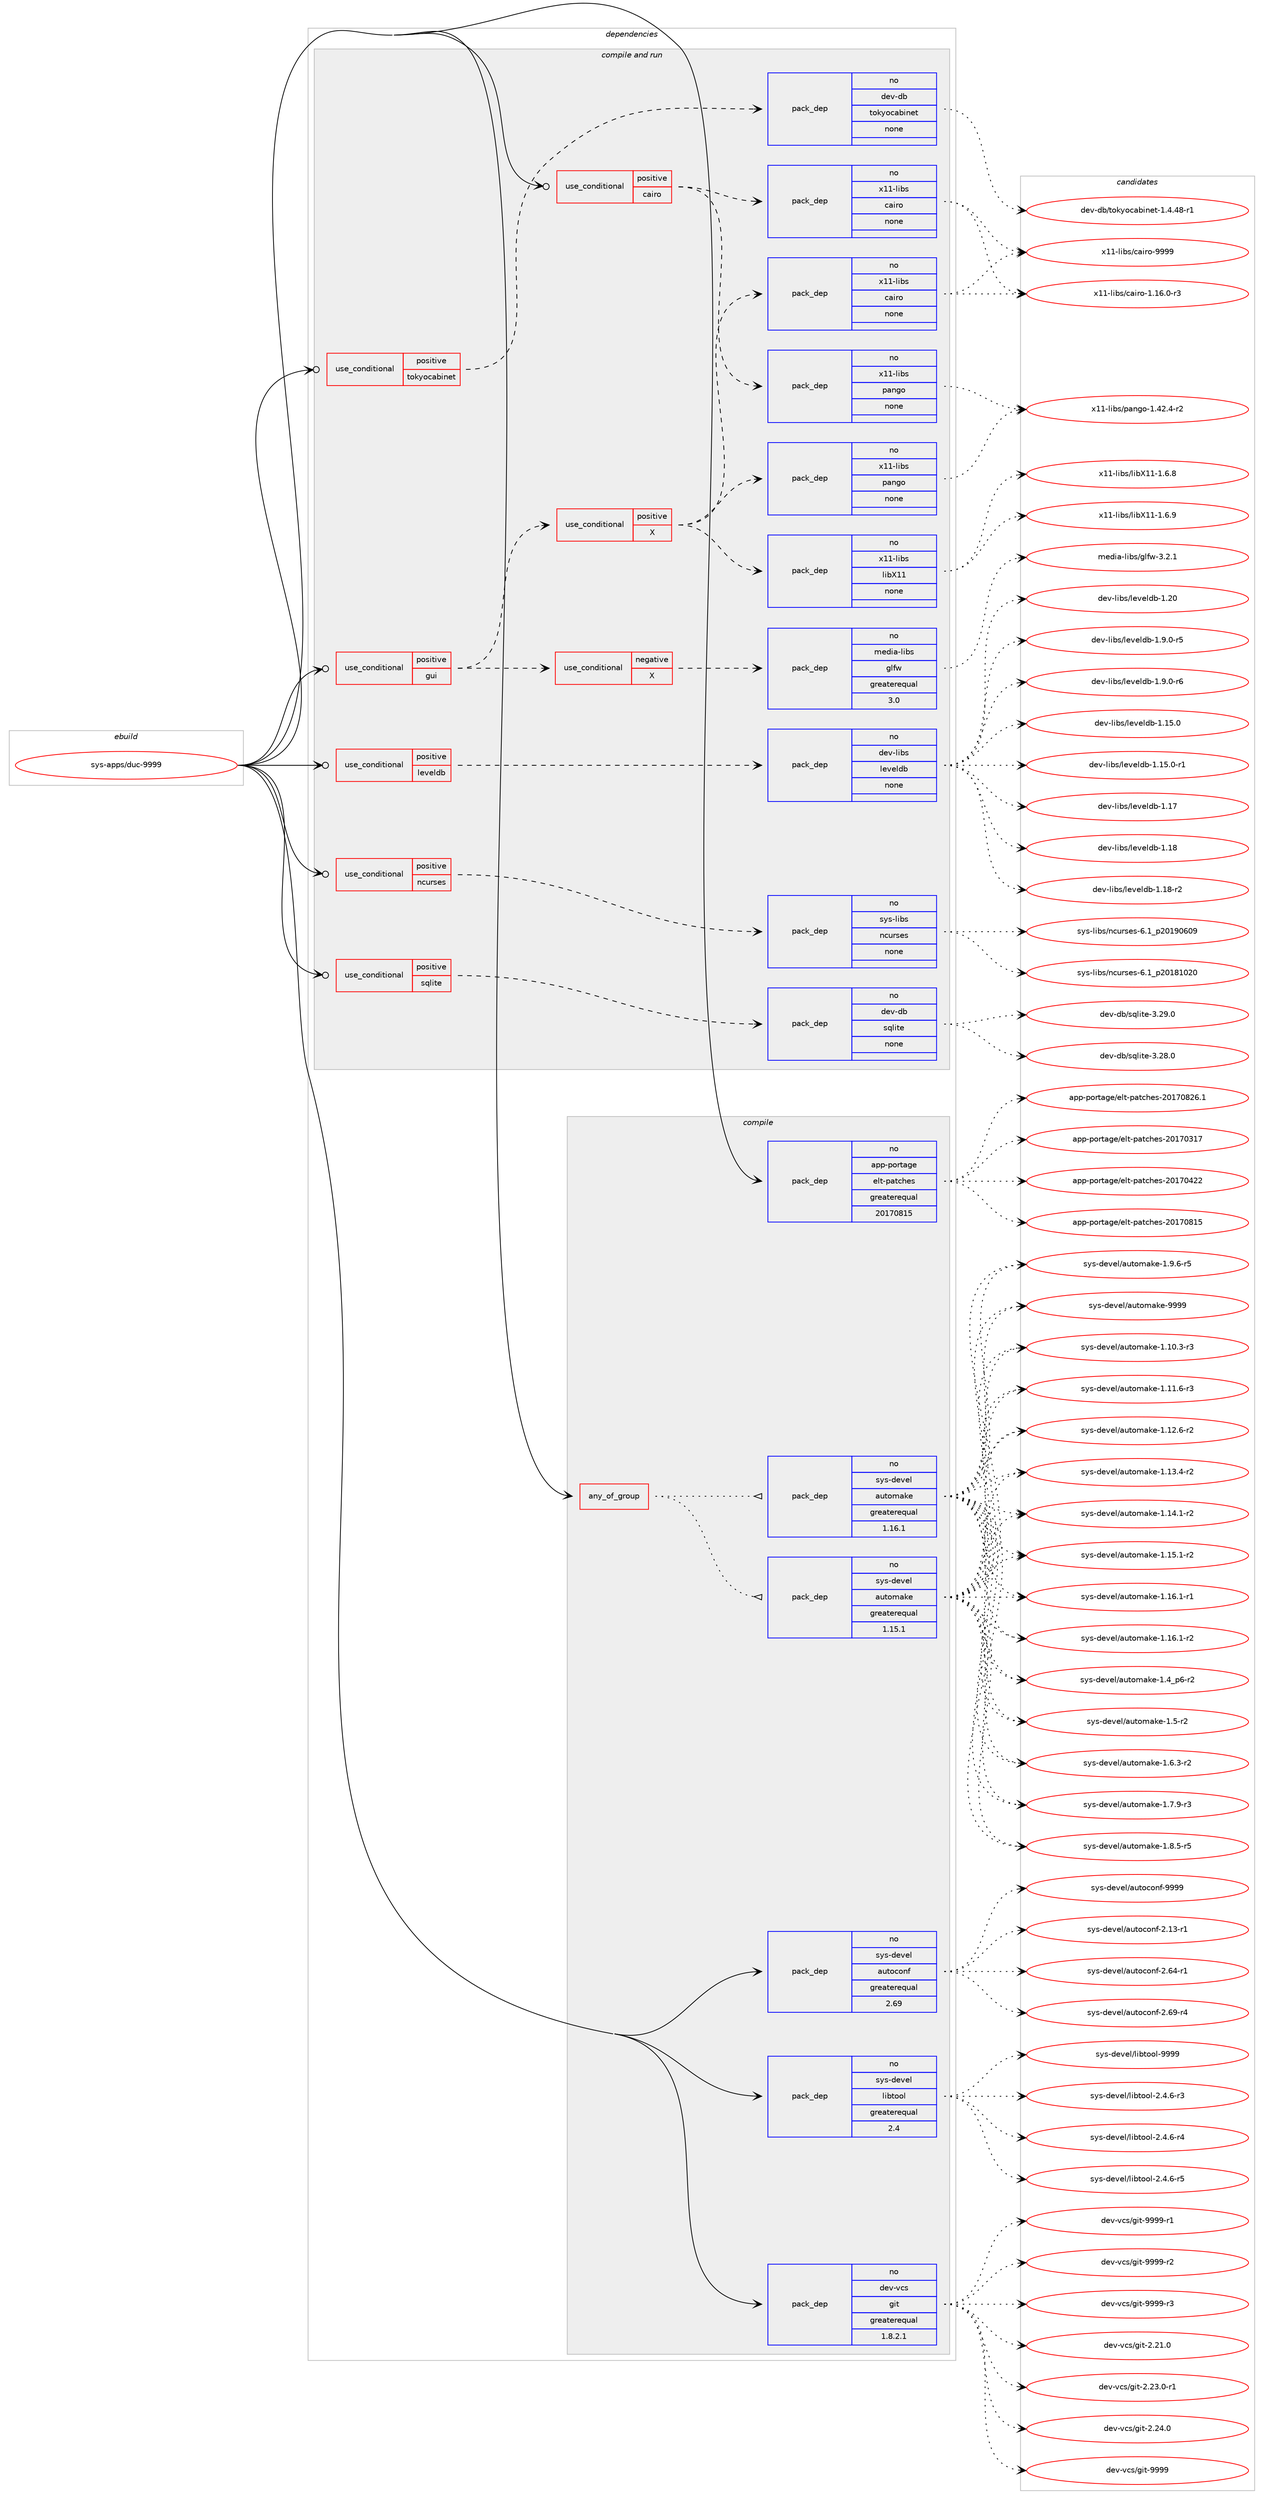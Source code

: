 digraph prolog {

# *************
# Graph options
# *************

newrank=true;
concentrate=true;
compound=true;
graph [rankdir=LR,fontname=Helvetica,fontsize=10,ranksep=1.5];#, ranksep=2.5, nodesep=0.2];
edge  [arrowhead=vee];
node  [fontname=Helvetica,fontsize=10];

# **********
# The ebuild
# **********

subgraph cluster_leftcol {
color=gray;
rank=same;
label=<<i>ebuild</i>>;
id [label="sys-apps/duc-9999", color=red, width=4, href="../sys-apps/duc-9999.svg"];
}

# ****************
# The dependencies
# ****************

subgraph cluster_midcol {
color=gray;
label=<<i>dependencies</i>>;
subgraph cluster_compile {
fillcolor="#eeeeee";
style=filled;
label=<<i>compile</i>>;
subgraph any14807 {
dependency874207 [label=<<TABLE BORDER="0" CELLBORDER="1" CELLSPACING="0" CELLPADDING="4"><TR><TD CELLPADDING="10">any_of_group</TD></TR></TABLE>>, shape=none, color=red];subgraph pack648481 {
dependency874208 [label=<<TABLE BORDER="0" CELLBORDER="1" CELLSPACING="0" CELLPADDING="4" WIDTH="220"><TR><TD ROWSPAN="6" CELLPADDING="30">pack_dep</TD></TR><TR><TD WIDTH="110">no</TD></TR><TR><TD>sys-devel</TD></TR><TR><TD>automake</TD></TR><TR><TD>greaterequal</TD></TR><TR><TD>1.16.1</TD></TR></TABLE>>, shape=none, color=blue];
}
dependency874207:e -> dependency874208:w [weight=20,style="dotted",arrowhead="oinv"];
subgraph pack648482 {
dependency874209 [label=<<TABLE BORDER="0" CELLBORDER="1" CELLSPACING="0" CELLPADDING="4" WIDTH="220"><TR><TD ROWSPAN="6" CELLPADDING="30">pack_dep</TD></TR><TR><TD WIDTH="110">no</TD></TR><TR><TD>sys-devel</TD></TR><TR><TD>automake</TD></TR><TR><TD>greaterequal</TD></TR><TR><TD>1.15.1</TD></TR></TABLE>>, shape=none, color=blue];
}
dependency874207:e -> dependency874209:w [weight=20,style="dotted",arrowhead="oinv"];
}
id:e -> dependency874207:w [weight=20,style="solid",arrowhead="vee"];
subgraph pack648483 {
dependency874210 [label=<<TABLE BORDER="0" CELLBORDER="1" CELLSPACING="0" CELLPADDING="4" WIDTH="220"><TR><TD ROWSPAN="6" CELLPADDING="30">pack_dep</TD></TR><TR><TD WIDTH="110">no</TD></TR><TR><TD>app-portage</TD></TR><TR><TD>elt-patches</TD></TR><TR><TD>greaterequal</TD></TR><TR><TD>20170815</TD></TR></TABLE>>, shape=none, color=blue];
}
id:e -> dependency874210:w [weight=20,style="solid",arrowhead="vee"];
subgraph pack648484 {
dependency874211 [label=<<TABLE BORDER="0" CELLBORDER="1" CELLSPACING="0" CELLPADDING="4" WIDTH="220"><TR><TD ROWSPAN="6" CELLPADDING="30">pack_dep</TD></TR><TR><TD WIDTH="110">no</TD></TR><TR><TD>dev-vcs</TD></TR><TR><TD>git</TD></TR><TR><TD>greaterequal</TD></TR><TR><TD>1.8.2.1</TD></TR></TABLE>>, shape=none, color=blue];
}
id:e -> dependency874211:w [weight=20,style="solid",arrowhead="vee"];
subgraph pack648485 {
dependency874212 [label=<<TABLE BORDER="0" CELLBORDER="1" CELLSPACING="0" CELLPADDING="4" WIDTH="220"><TR><TD ROWSPAN="6" CELLPADDING="30">pack_dep</TD></TR><TR><TD WIDTH="110">no</TD></TR><TR><TD>sys-devel</TD></TR><TR><TD>autoconf</TD></TR><TR><TD>greaterequal</TD></TR><TR><TD>2.69</TD></TR></TABLE>>, shape=none, color=blue];
}
id:e -> dependency874212:w [weight=20,style="solid",arrowhead="vee"];
subgraph pack648486 {
dependency874213 [label=<<TABLE BORDER="0" CELLBORDER="1" CELLSPACING="0" CELLPADDING="4" WIDTH="220"><TR><TD ROWSPAN="6" CELLPADDING="30">pack_dep</TD></TR><TR><TD WIDTH="110">no</TD></TR><TR><TD>sys-devel</TD></TR><TR><TD>libtool</TD></TR><TR><TD>greaterequal</TD></TR><TR><TD>2.4</TD></TR></TABLE>>, shape=none, color=blue];
}
id:e -> dependency874213:w [weight=20,style="solid",arrowhead="vee"];
}
subgraph cluster_compileandrun {
fillcolor="#eeeeee";
style=filled;
label=<<i>compile and run</i>>;
subgraph cond210396 {
dependency874214 [label=<<TABLE BORDER="0" CELLBORDER="1" CELLSPACING="0" CELLPADDING="4"><TR><TD ROWSPAN="3" CELLPADDING="10">use_conditional</TD></TR><TR><TD>positive</TD></TR><TR><TD>cairo</TD></TR></TABLE>>, shape=none, color=red];
subgraph pack648487 {
dependency874215 [label=<<TABLE BORDER="0" CELLBORDER="1" CELLSPACING="0" CELLPADDING="4" WIDTH="220"><TR><TD ROWSPAN="6" CELLPADDING="30">pack_dep</TD></TR><TR><TD WIDTH="110">no</TD></TR><TR><TD>x11-libs</TD></TR><TR><TD>cairo</TD></TR><TR><TD>none</TD></TR><TR><TD></TD></TR></TABLE>>, shape=none, color=blue];
}
dependency874214:e -> dependency874215:w [weight=20,style="dashed",arrowhead="vee"];
subgraph pack648488 {
dependency874216 [label=<<TABLE BORDER="0" CELLBORDER="1" CELLSPACING="0" CELLPADDING="4" WIDTH="220"><TR><TD ROWSPAN="6" CELLPADDING="30">pack_dep</TD></TR><TR><TD WIDTH="110">no</TD></TR><TR><TD>x11-libs</TD></TR><TR><TD>pango</TD></TR><TR><TD>none</TD></TR><TR><TD></TD></TR></TABLE>>, shape=none, color=blue];
}
dependency874214:e -> dependency874216:w [weight=20,style="dashed",arrowhead="vee"];
}
id:e -> dependency874214:w [weight=20,style="solid",arrowhead="odotvee"];
subgraph cond210397 {
dependency874217 [label=<<TABLE BORDER="0" CELLBORDER="1" CELLSPACING="0" CELLPADDING="4"><TR><TD ROWSPAN="3" CELLPADDING="10">use_conditional</TD></TR><TR><TD>positive</TD></TR><TR><TD>gui</TD></TR></TABLE>>, shape=none, color=red];
subgraph cond210398 {
dependency874218 [label=<<TABLE BORDER="0" CELLBORDER="1" CELLSPACING="0" CELLPADDING="4"><TR><TD ROWSPAN="3" CELLPADDING="10">use_conditional</TD></TR><TR><TD>positive</TD></TR><TR><TD>X</TD></TR></TABLE>>, shape=none, color=red];
subgraph pack648489 {
dependency874219 [label=<<TABLE BORDER="0" CELLBORDER="1" CELLSPACING="0" CELLPADDING="4" WIDTH="220"><TR><TD ROWSPAN="6" CELLPADDING="30">pack_dep</TD></TR><TR><TD WIDTH="110">no</TD></TR><TR><TD>x11-libs</TD></TR><TR><TD>cairo</TD></TR><TR><TD>none</TD></TR><TR><TD></TD></TR></TABLE>>, shape=none, color=blue];
}
dependency874218:e -> dependency874219:w [weight=20,style="dashed",arrowhead="vee"];
subgraph pack648490 {
dependency874220 [label=<<TABLE BORDER="0" CELLBORDER="1" CELLSPACING="0" CELLPADDING="4" WIDTH="220"><TR><TD ROWSPAN="6" CELLPADDING="30">pack_dep</TD></TR><TR><TD WIDTH="110">no</TD></TR><TR><TD>x11-libs</TD></TR><TR><TD>libX11</TD></TR><TR><TD>none</TD></TR><TR><TD></TD></TR></TABLE>>, shape=none, color=blue];
}
dependency874218:e -> dependency874220:w [weight=20,style="dashed",arrowhead="vee"];
subgraph pack648491 {
dependency874221 [label=<<TABLE BORDER="0" CELLBORDER="1" CELLSPACING="0" CELLPADDING="4" WIDTH="220"><TR><TD ROWSPAN="6" CELLPADDING="30">pack_dep</TD></TR><TR><TD WIDTH="110">no</TD></TR><TR><TD>x11-libs</TD></TR><TR><TD>pango</TD></TR><TR><TD>none</TD></TR><TR><TD></TD></TR></TABLE>>, shape=none, color=blue];
}
dependency874218:e -> dependency874221:w [weight=20,style="dashed",arrowhead="vee"];
}
dependency874217:e -> dependency874218:w [weight=20,style="dashed",arrowhead="vee"];
subgraph cond210399 {
dependency874222 [label=<<TABLE BORDER="0" CELLBORDER="1" CELLSPACING="0" CELLPADDING="4"><TR><TD ROWSPAN="3" CELLPADDING="10">use_conditional</TD></TR><TR><TD>negative</TD></TR><TR><TD>X</TD></TR></TABLE>>, shape=none, color=red];
subgraph pack648492 {
dependency874223 [label=<<TABLE BORDER="0" CELLBORDER="1" CELLSPACING="0" CELLPADDING="4" WIDTH="220"><TR><TD ROWSPAN="6" CELLPADDING="30">pack_dep</TD></TR><TR><TD WIDTH="110">no</TD></TR><TR><TD>media-libs</TD></TR><TR><TD>glfw</TD></TR><TR><TD>greaterequal</TD></TR><TR><TD>3.0</TD></TR></TABLE>>, shape=none, color=blue];
}
dependency874222:e -> dependency874223:w [weight=20,style="dashed",arrowhead="vee"];
}
dependency874217:e -> dependency874222:w [weight=20,style="dashed",arrowhead="vee"];
}
id:e -> dependency874217:w [weight=20,style="solid",arrowhead="odotvee"];
subgraph cond210400 {
dependency874224 [label=<<TABLE BORDER="0" CELLBORDER="1" CELLSPACING="0" CELLPADDING="4"><TR><TD ROWSPAN="3" CELLPADDING="10">use_conditional</TD></TR><TR><TD>positive</TD></TR><TR><TD>leveldb</TD></TR></TABLE>>, shape=none, color=red];
subgraph pack648493 {
dependency874225 [label=<<TABLE BORDER="0" CELLBORDER="1" CELLSPACING="0" CELLPADDING="4" WIDTH="220"><TR><TD ROWSPAN="6" CELLPADDING="30">pack_dep</TD></TR><TR><TD WIDTH="110">no</TD></TR><TR><TD>dev-libs</TD></TR><TR><TD>leveldb</TD></TR><TR><TD>none</TD></TR><TR><TD></TD></TR></TABLE>>, shape=none, color=blue];
}
dependency874224:e -> dependency874225:w [weight=20,style="dashed",arrowhead="vee"];
}
id:e -> dependency874224:w [weight=20,style="solid",arrowhead="odotvee"];
subgraph cond210401 {
dependency874226 [label=<<TABLE BORDER="0" CELLBORDER="1" CELLSPACING="0" CELLPADDING="4"><TR><TD ROWSPAN="3" CELLPADDING="10">use_conditional</TD></TR><TR><TD>positive</TD></TR><TR><TD>ncurses</TD></TR></TABLE>>, shape=none, color=red];
subgraph pack648494 {
dependency874227 [label=<<TABLE BORDER="0" CELLBORDER="1" CELLSPACING="0" CELLPADDING="4" WIDTH="220"><TR><TD ROWSPAN="6" CELLPADDING="30">pack_dep</TD></TR><TR><TD WIDTH="110">no</TD></TR><TR><TD>sys-libs</TD></TR><TR><TD>ncurses</TD></TR><TR><TD>none</TD></TR><TR><TD></TD></TR></TABLE>>, shape=none, color=blue];
}
dependency874226:e -> dependency874227:w [weight=20,style="dashed",arrowhead="vee"];
}
id:e -> dependency874226:w [weight=20,style="solid",arrowhead="odotvee"];
subgraph cond210402 {
dependency874228 [label=<<TABLE BORDER="0" CELLBORDER="1" CELLSPACING="0" CELLPADDING="4"><TR><TD ROWSPAN="3" CELLPADDING="10">use_conditional</TD></TR><TR><TD>positive</TD></TR><TR><TD>sqlite</TD></TR></TABLE>>, shape=none, color=red];
subgraph pack648495 {
dependency874229 [label=<<TABLE BORDER="0" CELLBORDER="1" CELLSPACING="0" CELLPADDING="4" WIDTH="220"><TR><TD ROWSPAN="6" CELLPADDING="30">pack_dep</TD></TR><TR><TD WIDTH="110">no</TD></TR><TR><TD>dev-db</TD></TR><TR><TD>sqlite</TD></TR><TR><TD>none</TD></TR><TR><TD></TD></TR></TABLE>>, shape=none, color=blue];
}
dependency874228:e -> dependency874229:w [weight=20,style="dashed",arrowhead="vee"];
}
id:e -> dependency874228:w [weight=20,style="solid",arrowhead="odotvee"];
subgraph cond210403 {
dependency874230 [label=<<TABLE BORDER="0" CELLBORDER="1" CELLSPACING="0" CELLPADDING="4"><TR><TD ROWSPAN="3" CELLPADDING="10">use_conditional</TD></TR><TR><TD>positive</TD></TR><TR><TD>tokyocabinet</TD></TR></TABLE>>, shape=none, color=red];
subgraph pack648496 {
dependency874231 [label=<<TABLE BORDER="0" CELLBORDER="1" CELLSPACING="0" CELLPADDING="4" WIDTH="220"><TR><TD ROWSPAN="6" CELLPADDING="30">pack_dep</TD></TR><TR><TD WIDTH="110">no</TD></TR><TR><TD>dev-db</TD></TR><TR><TD>tokyocabinet</TD></TR><TR><TD>none</TD></TR><TR><TD></TD></TR></TABLE>>, shape=none, color=blue];
}
dependency874230:e -> dependency874231:w [weight=20,style="dashed",arrowhead="vee"];
}
id:e -> dependency874230:w [weight=20,style="solid",arrowhead="odotvee"];
}
subgraph cluster_run {
fillcolor="#eeeeee";
style=filled;
label=<<i>run</i>>;
}
}

# **************
# The candidates
# **************

subgraph cluster_choices {
rank=same;
color=gray;
label=<<i>candidates</i>>;

subgraph choice648481 {
color=black;
nodesep=1;
choice11512111545100101118101108479711711611110997107101454946494846514511451 [label="sys-devel/automake-1.10.3-r3", color=red, width=4,href="../sys-devel/automake-1.10.3-r3.svg"];
choice11512111545100101118101108479711711611110997107101454946494946544511451 [label="sys-devel/automake-1.11.6-r3", color=red, width=4,href="../sys-devel/automake-1.11.6-r3.svg"];
choice11512111545100101118101108479711711611110997107101454946495046544511450 [label="sys-devel/automake-1.12.6-r2", color=red, width=4,href="../sys-devel/automake-1.12.6-r2.svg"];
choice11512111545100101118101108479711711611110997107101454946495146524511450 [label="sys-devel/automake-1.13.4-r2", color=red, width=4,href="../sys-devel/automake-1.13.4-r2.svg"];
choice11512111545100101118101108479711711611110997107101454946495246494511450 [label="sys-devel/automake-1.14.1-r2", color=red, width=4,href="../sys-devel/automake-1.14.1-r2.svg"];
choice11512111545100101118101108479711711611110997107101454946495346494511450 [label="sys-devel/automake-1.15.1-r2", color=red, width=4,href="../sys-devel/automake-1.15.1-r2.svg"];
choice11512111545100101118101108479711711611110997107101454946495446494511449 [label="sys-devel/automake-1.16.1-r1", color=red, width=4,href="../sys-devel/automake-1.16.1-r1.svg"];
choice11512111545100101118101108479711711611110997107101454946495446494511450 [label="sys-devel/automake-1.16.1-r2", color=red, width=4,href="../sys-devel/automake-1.16.1-r2.svg"];
choice115121115451001011181011084797117116111109971071014549465295112544511450 [label="sys-devel/automake-1.4_p6-r2", color=red, width=4,href="../sys-devel/automake-1.4_p6-r2.svg"];
choice11512111545100101118101108479711711611110997107101454946534511450 [label="sys-devel/automake-1.5-r2", color=red, width=4,href="../sys-devel/automake-1.5-r2.svg"];
choice115121115451001011181011084797117116111109971071014549465446514511450 [label="sys-devel/automake-1.6.3-r2", color=red, width=4,href="../sys-devel/automake-1.6.3-r2.svg"];
choice115121115451001011181011084797117116111109971071014549465546574511451 [label="sys-devel/automake-1.7.9-r3", color=red, width=4,href="../sys-devel/automake-1.7.9-r3.svg"];
choice115121115451001011181011084797117116111109971071014549465646534511453 [label="sys-devel/automake-1.8.5-r5", color=red, width=4,href="../sys-devel/automake-1.8.5-r5.svg"];
choice115121115451001011181011084797117116111109971071014549465746544511453 [label="sys-devel/automake-1.9.6-r5", color=red, width=4,href="../sys-devel/automake-1.9.6-r5.svg"];
choice115121115451001011181011084797117116111109971071014557575757 [label="sys-devel/automake-9999", color=red, width=4,href="../sys-devel/automake-9999.svg"];
dependency874208:e -> choice11512111545100101118101108479711711611110997107101454946494846514511451:w [style=dotted,weight="100"];
dependency874208:e -> choice11512111545100101118101108479711711611110997107101454946494946544511451:w [style=dotted,weight="100"];
dependency874208:e -> choice11512111545100101118101108479711711611110997107101454946495046544511450:w [style=dotted,weight="100"];
dependency874208:e -> choice11512111545100101118101108479711711611110997107101454946495146524511450:w [style=dotted,weight="100"];
dependency874208:e -> choice11512111545100101118101108479711711611110997107101454946495246494511450:w [style=dotted,weight="100"];
dependency874208:e -> choice11512111545100101118101108479711711611110997107101454946495346494511450:w [style=dotted,weight="100"];
dependency874208:e -> choice11512111545100101118101108479711711611110997107101454946495446494511449:w [style=dotted,weight="100"];
dependency874208:e -> choice11512111545100101118101108479711711611110997107101454946495446494511450:w [style=dotted,weight="100"];
dependency874208:e -> choice115121115451001011181011084797117116111109971071014549465295112544511450:w [style=dotted,weight="100"];
dependency874208:e -> choice11512111545100101118101108479711711611110997107101454946534511450:w [style=dotted,weight="100"];
dependency874208:e -> choice115121115451001011181011084797117116111109971071014549465446514511450:w [style=dotted,weight="100"];
dependency874208:e -> choice115121115451001011181011084797117116111109971071014549465546574511451:w [style=dotted,weight="100"];
dependency874208:e -> choice115121115451001011181011084797117116111109971071014549465646534511453:w [style=dotted,weight="100"];
dependency874208:e -> choice115121115451001011181011084797117116111109971071014549465746544511453:w [style=dotted,weight="100"];
dependency874208:e -> choice115121115451001011181011084797117116111109971071014557575757:w [style=dotted,weight="100"];
}
subgraph choice648482 {
color=black;
nodesep=1;
choice11512111545100101118101108479711711611110997107101454946494846514511451 [label="sys-devel/automake-1.10.3-r3", color=red, width=4,href="../sys-devel/automake-1.10.3-r3.svg"];
choice11512111545100101118101108479711711611110997107101454946494946544511451 [label="sys-devel/automake-1.11.6-r3", color=red, width=4,href="../sys-devel/automake-1.11.6-r3.svg"];
choice11512111545100101118101108479711711611110997107101454946495046544511450 [label="sys-devel/automake-1.12.6-r2", color=red, width=4,href="../sys-devel/automake-1.12.6-r2.svg"];
choice11512111545100101118101108479711711611110997107101454946495146524511450 [label="sys-devel/automake-1.13.4-r2", color=red, width=4,href="../sys-devel/automake-1.13.4-r2.svg"];
choice11512111545100101118101108479711711611110997107101454946495246494511450 [label="sys-devel/automake-1.14.1-r2", color=red, width=4,href="../sys-devel/automake-1.14.1-r2.svg"];
choice11512111545100101118101108479711711611110997107101454946495346494511450 [label="sys-devel/automake-1.15.1-r2", color=red, width=4,href="../sys-devel/automake-1.15.1-r2.svg"];
choice11512111545100101118101108479711711611110997107101454946495446494511449 [label="sys-devel/automake-1.16.1-r1", color=red, width=4,href="../sys-devel/automake-1.16.1-r1.svg"];
choice11512111545100101118101108479711711611110997107101454946495446494511450 [label="sys-devel/automake-1.16.1-r2", color=red, width=4,href="../sys-devel/automake-1.16.1-r2.svg"];
choice115121115451001011181011084797117116111109971071014549465295112544511450 [label="sys-devel/automake-1.4_p6-r2", color=red, width=4,href="../sys-devel/automake-1.4_p6-r2.svg"];
choice11512111545100101118101108479711711611110997107101454946534511450 [label="sys-devel/automake-1.5-r2", color=red, width=4,href="../sys-devel/automake-1.5-r2.svg"];
choice115121115451001011181011084797117116111109971071014549465446514511450 [label="sys-devel/automake-1.6.3-r2", color=red, width=4,href="../sys-devel/automake-1.6.3-r2.svg"];
choice115121115451001011181011084797117116111109971071014549465546574511451 [label="sys-devel/automake-1.7.9-r3", color=red, width=4,href="../sys-devel/automake-1.7.9-r3.svg"];
choice115121115451001011181011084797117116111109971071014549465646534511453 [label="sys-devel/automake-1.8.5-r5", color=red, width=4,href="../sys-devel/automake-1.8.5-r5.svg"];
choice115121115451001011181011084797117116111109971071014549465746544511453 [label="sys-devel/automake-1.9.6-r5", color=red, width=4,href="../sys-devel/automake-1.9.6-r5.svg"];
choice115121115451001011181011084797117116111109971071014557575757 [label="sys-devel/automake-9999", color=red, width=4,href="../sys-devel/automake-9999.svg"];
dependency874209:e -> choice11512111545100101118101108479711711611110997107101454946494846514511451:w [style=dotted,weight="100"];
dependency874209:e -> choice11512111545100101118101108479711711611110997107101454946494946544511451:w [style=dotted,weight="100"];
dependency874209:e -> choice11512111545100101118101108479711711611110997107101454946495046544511450:w [style=dotted,weight="100"];
dependency874209:e -> choice11512111545100101118101108479711711611110997107101454946495146524511450:w [style=dotted,weight="100"];
dependency874209:e -> choice11512111545100101118101108479711711611110997107101454946495246494511450:w [style=dotted,weight="100"];
dependency874209:e -> choice11512111545100101118101108479711711611110997107101454946495346494511450:w [style=dotted,weight="100"];
dependency874209:e -> choice11512111545100101118101108479711711611110997107101454946495446494511449:w [style=dotted,weight="100"];
dependency874209:e -> choice11512111545100101118101108479711711611110997107101454946495446494511450:w [style=dotted,weight="100"];
dependency874209:e -> choice115121115451001011181011084797117116111109971071014549465295112544511450:w [style=dotted,weight="100"];
dependency874209:e -> choice11512111545100101118101108479711711611110997107101454946534511450:w [style=dotted,weight="100"];
dependency874209:e -> choice115121115451001011181011084797117116111109971071014549465446514511450:w [style=dotted,weight="100"];
dependency874209:e -> choice115121115451001011181011084797117116111109971071014549465546574511451:w [style=dotted,weight="100"];
dependency874209:e -> choice115121115451001011181011084797117116111109971071014549465646534511453:w [style=dotted,weight="100"];
dependency874209:e -> choice115121115451001011181011084797117116111109971071014549465746544511453:w [style=dotted,weight="100"];
dependency874209:e -> choice115121115451001011181011084797117116111109971071014557575757:w [style=dotted,weight="100"];
}
subgraph choice648483 {
color=black;
nodesep=1;
choice97112112451121111141169710310147101108116451129711699104101115455048495548514955 [label="app-portage/elt-patches-20170317", color=red, width=4,href="../app-portage/elt-patches-20170317.svg"];
choice97112112451121111141169710310147101108116451129711699104101115455048495548525050 [label="app-portage/elt-patches-20170422", color=red, width=4,href="../app-portage/elt-patches-20170422.svg"];
choice97112112451121111141169710310147101108116451129711699104101115455048495548564953 [label="app-portage/elt-patches-20170815", color=red, width=4,href="../app-portage/elt-patches-20170815.svg"];
choice971121124511211111411697103101471011081164511297116991041011154550484955485650544649 [label="app-portage/elt-patches-20170826.1", color=red, width=4,href="../app-portage/elt-patches-20170826.1.svg"];
dependency874210:e -> choice97112112451121111141169710310147101108116451129711699104101115455048495548514955:w [style=dotted,weight="100"];
dependency874210:e -> choice97112112451121111141169710310147101108116451129711699104101115455048495548525050:w [style=dotted,weight="100"];
dependency874210:e -> choice97112112451121111141169710310147101108116451129711699104101115455048495548564953:w [style=dotted,weight="100"];
dependency874210:e -> choice971121124511211111411697103101471011081164511297116991041011154550484955485650544649:w [style=dotted,weight="100"];
}
subgraph choice648484 {
color=black;
nodesep=1;
choice10010111845118991154710310511645504650494648 [label="dev-vcs/git-2.21.0", color=red, width=4,href="../dev-vcs/git-2.21.0.svg"];
choice100101118451189911547103105116455046505146484511449 [label="dev-vcs/git-2.23.0-r1", color=red, width=4,href="../dev-vcs/git-2.23.0-r1.svg"];
choice10010111845118991154710310511645504650524648 [label="dev-vcs/git-2.24.0", color=red, width=4,href="../dev-vcs/git-2.24.0.svg"];
choice1001011184511899115471031051164557575757 [label="dev-vcs/git-9999", color=red, width=4,href="../dev-vcs/git-9999.svg"];
choice10010111845118991154710310511645575757574511449 [label="dev-vcs/git-9999-r1", color=red, width=4,href="../dev-vcs/git-9999-r1.svg"];
choice10010111845118991154710310511645575757574511450 [label="dev-vcs/git-9999-r2", color=red, width=4,href="../dev-vcs/git-9999-r2.svg"];
choice10010111845118991154710310511645575757574511451 [label="dev-vcs/git-9999-r3", color=red, width=4,href="../dev-vcs/git-9999-r3.svg"];
dependency874211:e -> choice10010111845118991154710310511645504650494648:w [style=dotted,weight="100"];
dependency874211:e -> choice100101118451189911547103105116455046505146484511449:w [style=dotted,weight="100"];
dependency874211:e -> choice10010111845118991154710310511645504650524648:w [style=dotted,weight="100"];
dependency874211:e -> choice1001011184511899115471031051164557575757:w [style=dotted,weight="100"];
dependency874211:e -> choice10010111845118991154710310511645575757574511449:w [style=dotted,weight="100"];
dependency874211:e -> choice10010111845118991154710310511645575757574511450:w [style=dotted,weight="100"];
dependency874211:e -> choice10010111845118991154710310511645575757574511451:w [style=dotted,weight="100"];
}
subgraph choice648485 {
color=black;
nodesep=1;
choice1151211154510010111810110847971171161119911111010245504649514511449 [label="sys-devel/autoconf-2.13-r1", color=red, width=4,href="../sys-devel/autoconf-2.13-r1.svg"];
choice1151211154510010111810110847971171161119911111010245504654524511449 [label="sys-devel/autoconf-2.64-r1", color=red, width=4,href="../sys-devel/autoconf-2.64-r1.svg"];
choice1151211154510010111810110847971171161119911111010245504654574511452 [label="sys-devel/autoconf-2.69-r4", color=red, width=4,href="../sys-devel/autoconf-2.69-r4.svg"];
choice115121115451001011181011084797117116111991111101024557575757 [label="sys-devel/autoconf-9999", color=red, width=4,href="../sys-devel/autoconf-9999.svg"];
dependency874212:e -> choice1151211154510010111810110847971171161119911111010245504649514511449:w [style=dotted,weight="100"];
dependency874212:e -> choice1151211154510010111810110847971171161119911111010245504654524511449:w [style=dotted,weight="100"];
dependency874212:e -> choice1151211154510010111810110847971171161119911111010245504654574511452:w [style=dotted,weight="100"];
dependency874212:e -> choice115121115451001011181011084797117116111991111101024557575757:w [style=dotted,weight="100"];
}
subgraph choice648486 {
color=black;
nodesep=1;
choice1151211154510010111810110847108105981161111111084550465246544511451 [label="sys-devel/libtool-2.4.6-r3", color=red, width=4,href="../sys-devel/libtool-2.4.6-r3.svg"];
choice1151211154510010111810110847108105981161111111084550465246544511452 [label="sys-devel/libtool-2.4.6-r4", color=red, width=4,href="../sys-devel/libtool-2.4.6-r4.svg"];
choice1151211154510010111810110847108105981161111111084550465246544511453 [label="sys-devel/libtool-2.4.6-r5", color=red, width=4,href="../sys-devel/libtool-2.4.6-r5.svg"];
choice1151211154510010111810110847108105981161111111084557575757 [label="sys-devel/libtool-9999", color=red, width=4,href="../sys-devel/libtool-9999.svg"];
dependency874213:e -> choice1151211154510010111810110847108105981161111111084550465246544511451:w [style=dotted,weight="100"];
dependency874213:e -> choice1151211154510010111810110847108105981161111111084550465246544511452:w [style=dotted,weight="100"];
dependency874213:e -> choice1151211154510010111810110847108105981161111111084550465246544511453:w [style=dotted,weight="100"];
dependency874213:e -> choice1151211154510010111810110847108105981161111111084557575757:w [style=dotted,weight="100"];
}
subgraph choice648487 {
color=black;
nodesep=1;
choice12049494510810598115479997105114111454946495446484511451 [label="x11-libs/cairo-1.16.0-r3", color=red, width=4,href="../x11-libs/cairo-1.16.0-r3.svg"];
choice120494945108105981154799971051141114557575757 [label="x11-libs/cairo-9999", color=red, width=4,href="../x11-libs/cairo-9999.svg"];
dependency874215:e -> choice12049494510810598115479997105114111454946495446484511451:w [style=dotted,weight="100"];
dependency874215:e -> choice120494945108105981154799971051141114557575757:w [style=dotted,weight="100"];
}
subgraph choice648488 {
color=black;
nodesep=1;
choice120494945108105981154711297110103111454946525046524511450 [label="x11-libs/pango-1.42.4-r2", color=red, width=4,href="../x11-libs/pango-1.42.4-r2.svg"];
dependency874216:e -> choice120494945108105981154711297110103111454946525046524511450:w [style=dotted,weight="100"];
}
subgraph choice648489 {
color=black;
nodesep=1;
choice12049494510810598115479997105114111454946495446484511451 [label="x11-libs/cairo-1.16.0-r3", color=red, width=4,href="../x11-libs/cairo-1.16.0-r3.svg"];
choice120494945108105981154799971051141114557575757 [label="x11-libs/cairo-9999", color=red, width=4,href="../x11-libs/cairo-9999.svg"];
dependency874219:e -> choice12049494510810598115479997105114111454946495446484511451:w [style=dotted,weight="100"];
dependency874219:e -> choice120494945108105981154799971051141114557575757:w [style=dotted,weight="100"];
}
subgraph choice648490 {
color=black;
nodesep=1;
choice120494945108105981154710810598884949454946544656 [label="x11-libs/libX11-1.6.8", color=red, width=4,href="../x11-libs/libX11-1.6.8.svg"];
choice120494945108105981154710810598884949454946544657 [label="x11-libs/libX11-1.6.9", color=red, width=4,href="../x11-libs/libX11-1.6.9.svg"];
dependency874220:e -> choice120494945108105981154710810598884949454946544656:w [style=dotted,weight="100"];
dependency874220:e -> choice120494945108105981154710810598884949454946544657:w [style=dotted,weight="100"];
}
subgraph choice648491 {
color=black;
nodesep=1;
choice120494945108105981154711297110103111454946525046524511450 [label="x11-libs/pango-1.42.4-r2", color=red, width=4,href="../x11-libs/pango-1.42.4-r2.svg"];
dependency874221:e -> choice120494945108105981154711297110103111454946525046524511450:w [style=dotted,weight="100"];
}
subgraph choice648492 {
color=black;
nodesep=1;
choice10910110010597451081059811547103108102119455146504649 [label="media-libs/glfw-3.2.1", color=red, width=4,href="../media-libs/glfw-3.2.1.svg"];
dependency874223:e -> choice10910110010597451081059811547103108102119455146504649:w [style=dotted,weight="100"];
}
subgraph choice648493 {
color=black;
nodesep=1;
choice1001011184510810598115471081011181011081009845494649534648 [label="dev-libs/leveldb-1.15.0", color=red, width=4,href="../dev-libs/leveldb-1.15.0.svg"];
choice10010111845108105981154710810111810110810098454946495346484511449 [label="dev-libs/leveldb-1.15.0-r1", color=red, width=4,href="../dev-libs/leveldb-1.15.0-r1.svg"];
choice100101118451081059811547108101118101108100984549464955 [label="dev-libs/leveldb-1.17", color=red, width=4,href="../dev-libs/leveldb-1.17.svg"];
choice100101118451081059811547108101118101108100984549464956 [label="dev-libs/leveldb-1.18", color=red, width=4,href="../dev-libs/leveldb-1.18.svg"];
choice1001011184510810598115471081011181011081009845494649564511450 [label="dev-libs/leveldb-1.18-r2", color=red, width=4,href="../dev-libs/leveldb-1.18-r2.svg"];
choice100101118451081059811547108101118101108100984549465048 [label="dev-libs/leveldb-1.20", color=red, width=4,href="../dev-libs/leveldb-1.20.svg"];
choice100101118451081059811547108101118101108100984549465746484511453 [label="dev-libs/leveldb-1.9.0-r5", color=red, width=4,href="../dev-libs/leveldb-1.9.0-r5.svg"];
choice100101118451081059811547108101118101108100984549465746484511454 [label="dev-libs/leveldb-1.9.0-r6", color=red, width=4,href="../dev-libs/leveldb-1.9.0-r6.svg"];
dependency874225:e -> choice1001011184510810598115471081011181011081009845494649534648:w [style=dotted,weight="100"];
dependency874225:e -> choice10010111845108105981154710810111810110810098454946495346484511449:w [style=dotted,weight="100"];
dependency874225:e -> choice100101118451081059811547108101118101108100984549464955:w [style=dotted,weight="100"];
dependency874225:e -> choice100101118451081059811547108101118101108100984549464956:w [style=dotted,weight="100"];
dependency874225:e -> choice1001011184510810598115471081011181011081009845494649564511450:w [style=dotted,weight="100"];
dependency874225:e -> choice100101118451081059811547108101118101108100984549465048:w [style=dotted,weight="100"];
dependency874225:e -> choice100101118451081059811547108101118101108100984549465746484511453:w [style=dotted,weight="100"];
dependency874225:e -> choice100101118451081059811547108101118101108100984549465746484511454:w [style=dotted,weight="100"];
}
subgraph choice648494 {
color=black;
nodesep=1;
choice1151211154510810598115471109911711411510111545544649951125048495649485048 [label="sys-libs/ncurses-6.1_p20181020", color=red, width=4,href="../sys-libs/ncurses-6.1_p20181020.svg"];
choice1151211154510810598115471109911711411510111545544649951125048495748544857 [label="sys-libs/ncurses-6.1_p20190609", color=red, width=4,href="../sys-libs/ncurses-6.1_p20190609.svg"];
dependency874227:e -> choice1151211154510810598115471109911711411510111545544649951125048495649485048:w [style=dotted,weight="100"];
dependency874227:e -> choice1151211154510810598115471109911711411510111545544649951125048495748544857:w [style=dotted,weight="100"];
}
subgraph choice648495 {
color=black;
nodesep=1;
choice10010111845100984711511310810511610145514650564648 [label="dev-db/sqlite-3.28.0", color=red, width=4,href="../dev-db/sqlite-3.28.0.svg"];
choice10010111845100984711511310810511610145514650574648 [label="dev-db/sqlite-3.29.0", color=red, width=4,href="../dev-db/sqlite-3.29.0.svg"];
dependency874229:e -> choice10010111845100984711511310810511610145514650564648:w [style=dotted,weight="100"];
dependency874229:e -> choice10010111845100984711511310810511610145514650574648:w [style=dotted,weight="100"];
}
subgraph choice648496 {
color=black;
nodesep=1;
choice100101118451009847116111107121111999798105110101116454946524652564511449 [label="dev-db/tokyocabinet-1.4.48-r1", color=red, width=4,href="../dev-db/tokyocabinet-1.4.48-r1.svg"];
dependency874231:e -> choice100101118451009847116111107121111999798105110101116454946524652564511449:w [style=dotted,weight="100"];
}
}

}
